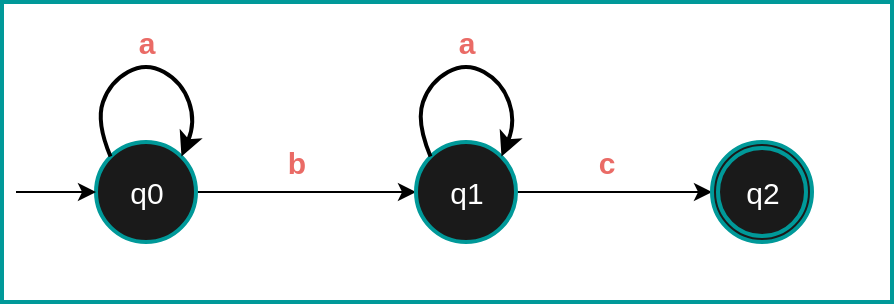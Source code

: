 <mxfile version="12.3.6" type="github" pages="1"><diagram id="rTRO0WCL6WdJbV_JEpXS" name="Page-1"><mxGraphModel dx="868" dy="491" grid="1" gridSize="10" guides="1" tooltips="1" connect="1" arrows="1" fold="1" page="1" pageScale="1" pageWidth="827" pageHeight="1169" math="0" shadow="0"><root><mxCell id="0"/><mxCell id="1" parent="0"/><mxCell id="9eStXTeJboDhemWxmYbn-21" value="" style="rounded=0;whiteSpace=wrap;html=1;strokeColor=#009999;strokeWidth=2;fillColor=none;fontSize=15;" vertex="1" parent="1"><mxGeometry x="33" y="10" width="445" height="150" as="geometry"/></mxCell><mxCell id="9eStXTeJboDhemWxmYbn-4" style="edgeStyle=orthogonalEdgeStyle;rounded=0;orthogonalLoop=1;jettySize=auto;html=1;entryX=0;entryY=0.5;entryDx=0;entryDy=0;" edge="1" parent="1" source="9eStXTeJboDhemWxmYbn-1" target="9eStXTeJboDhemWxmYbn-2"><mxGeometry relative="1" as="geometry"/></mxCell><mxCell id="9eStXTeJboDhemWxmYbn-1" value="" style="shape=mxgraph.bpmn.shape;html=1;verticalLabelPosition=bottom;labelBackgroundColor=#ffffff;verticalAlign=top;align=center;perimeter=ellipsePerimeter;outlineConnect=0;outline=standard;symbol=general;fillColor=#1A1A1A;strokeColor=#009999;strokeWidth=2;" vertex="1" parent="1"><mxGeometry x="80" y="80" width="50" height="50" as="geometry"/></mxCell><mxCell id="9eStXTeJboDhemWxmYbn-5" style="edgeStyle=orthogonalEdgeStyle;rounded=0;orthogonalLoop=1;jettySize=auto;html=1;entryX=0;entryY=0.5;entryDx=0;entryDy=0;" edge="1" parent="1" source="9eStXTeJboDhemWxmYbn-2" target="9eStXTeJboDhemWxmYbn-7"><mxGeometry relative="1" as="geometry"><mxPoint x="388" y="105" as="targetPoint"/></mxGeometry></mxCell><mxCell id="9eStXTeJboDhemWxmYbn-2" value="" style="shape=mxgraph.bpmn.shape;html=1;verticalLabelPosition=bottom;labelBackgroundColor=#ffffff;verticalAlign=top;align=center;perimeter=ellipsePerimeter;outlineConnect=0;outline=standard;symbol=general;fillColor=#1A1A1A;strokeColor=#009999;strokeWidth=2;" vertex="1" parent="1"><mxGeometry x="240" y="80" width="50" height="50" as="geometry"/></mxCell><mxCell id="9eStXTeJboDhemWxmYbn-6" value="" style="endArrow=classic;html=1;entryX=0;entryY=0.5;entryDx=0;entryDy=0;" edge="1" parent="1" target="9eStXTeJboDhemWxmYbn-1"><mxGeometry width="50" height="50" relative="1" as="geometry"><mxPoint x="40" y="105" as="sourcePoint"/><mxPoint x="130" y="150" as="targetPoint"/></mxGeometry></mxCell><mxCell id="9eStXTeJboDhemWxmYbn-7" value="" style="shape=mxgraph.bpmn.shape;html=1;verticalLabelPosition=bottom;labelBackgroundColor=#ffffff;verticalAlign=top;align=center;perimeter=ellipsePerimeter;outlineConnect=0;outline=throwing;symbol=general;strokeColor=#009999;strokeWidth=2;fillColor=#1A1A1A;" vertex="1" parent="1"><mxGeometry x="388" y="80" width="50" height="50" as="geometry"/></mxCell><mxCell id="9eStXTeJboDhemWxmYbn-10" value="&lt;font color=&quot;#ffffff&quot;&gt;q0&lt;/font&gt;" style="text;html=1;align=center;verticalAlign=middle;resizable=0;points=[];;autosize=1;fontSize=15;" vertex="1" parent="1"><mxGeometry x="90" y="95" width="30" height="20" as="geometry"/></mxCell><mxCell id="9eStXTeJboDhemWxmYbn-11" value="q1" style="text;html=1;align=center;verticalAlign=middle;resizable=0;points=[];;autosize=1;fontSize=15;fontColor=#FFFFFF;" vertex="1" parent="1"><mxGeometry x="250" y="95" width="30" height="20" as="geometry"/></mxCell><mxCell id="9eStXTeJboDhemWxmYbn-12" value="q2" style="text;html=1;align=center;verticalAlign=middle;resizable=0;points=[];;autosize=1;fontSize=15;fontColor=#FFFFFF;" vertex="1" parent="1"><mxGeometry x="398" y="95" width="30" height="20" as="geometry"/></mxCell><mxCell id="9eStXTeJboDhemWxmYbn-14" value="" style="curved=1;endArrow=classic;html=1;fontSize=15;exitX=0.145;exitY=0.145;exitDx=0;exitDy=0;exitPerimeter=0;entryX=0.855;entryY=0.145;entryDx=0;entryDy=0;entryPerimeter=0;strokeWidth=2;" edge="1" parent="1" source="9eStXTeJboDhemWxmYbn-2" target="9eStXTeJboDhemWxmYbn-2"><mxGeometry width="50" height="50" relative="1" as="geometry"><mxPoint x="30" y="200" as="sourcePoint"/><mxPoint x="80" y="150" as="targetPoint"/><Array as="points"><mxPoint x="240" y="70"/><mxPoint x="247" y="50"/><mxPoint x="265" y="40"/><mxPoint x="283" y="50"/><mxPoint x="290" y="70"/></Array></mxGeometry></mxCell><mxCell id="9eStXTeJboDhemWxmYbn-16" value="" style="curved=1;endArrow=classic;html=1;fontSize=15;exitX=0.145;exitY=0.145;exitDx=0;exitDy=0;exitPerimeter=0;entryX=0.855;entryY=0.145;entryDx=0;entryDy=0;entryPerimeter=0;strokeWidth=2;" edge="1" parent="1" source="9eStXTeJboDhemWxmYbn-1" target="9eStXTeJboDhemWxmYbn-1"><mxGeometry width="50" height="50" relative="1" as="geometry"><mxPoint x="87.25" y="87.25" as="sourcePoint"/><mxPoint x="122.75" y="87.25" as="targetPoint"/><Array as="points"><mxPoint x="80" y="70"/><mxPoint x="87" y="50"/><mxPoint x="105" y="40"/><mxPoint x="123" y="50"/><mxPoint x="130" y="70"/></Array></mxGeometry></mxCell><mxCell id="9eStXTeJboDhemWxmYbn-17" value="c" style="text;html=1;align=center;verticalAlign=middle;resizable=0;points=[];;autosize=1;fontSize=15;fontColor=#EA6B66;fontStyle=1" vertex="1" parent="1"><mxGeometry x="325" y="80" width="20" height="20" as="geometry"/></mxCell><mxCell id="9eStXTeJboDhemWxmYbn-18" value="a" style="text;html=1;align=center;verticalAlign=middle;resizable=0;points=[];;autosize=1;fontSize=15;fontColor=#EA6B66;fontStyle=1" vertex="1" parent="1"><mxGeometry x="255" y="20" width="20" height="20" as="geometry"/></mxCell><mxCell id="9eStXTeJboDhemWxmYbn-19" value="a" style="text;html=1;align=center;verticalAlign=middle;resizable=0;points=[];;autosize=1;fontSize=15;fontColor=#EA6B66;fontStyle=1" vertex="1" parent="1"><mxGeometry x="95" y="20" width="20" height="20" as="geometry"/></mxCell><mxCell id="9eStXTeJboDhemWxmYbn-20" value="b" style="text;html=1;align=center;verticalAlign=middle;resizable=0;points=[];;autosize=1;fontSize=15;fontColor=#EA6B66;fontStyle=1" vertex="1" parent="1"><mxGeometry x="170" y="80" width="20" height="20" as="geometry"/></mxCell></root></mxGraphModel></diagram></mxfile>